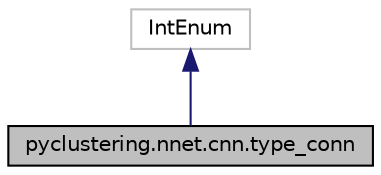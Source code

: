 digraph "pyclustering.nnet.cnn.type_conn"
{
 // INTERACTIVE_SVG=YES
 // LATEX_PDF_SIZE
  edge [fontname="Helvetica",fontsize="10",labelfontname="Helvetica",labelfontsize="10"];
  node [fontname="Helvetica",fontsize="10",shape=record];
  Node1 [label="pyclustering.nnet.cnn.type_conn",height=0.2,width=0.4,color="black", fillcolor="grey75", style="filled", fontcolor="black",tooltip="Enumeration of connection types for Chaotic Neural Network."];
  Node2 -> Node1 [dir="back",color="midnightblue",fontsize="10",style="solid",fontname="Helvetica"];
  Node2 [label="IntEnum",height=0.2,width=0.4,color="grey75", fillcolor="white", style="filled",tooltip=" "];
}
